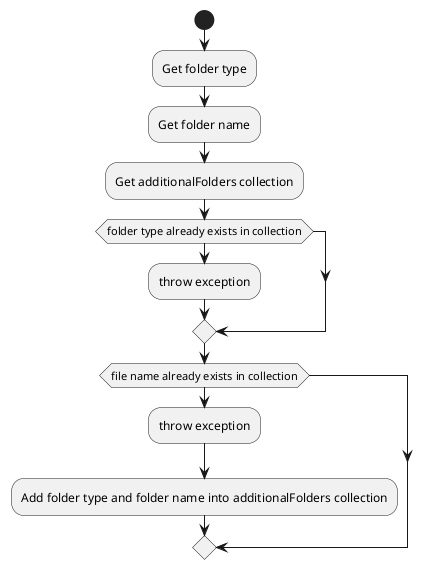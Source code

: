 @startuml
'https://plantuml.com/activity-diagram-beta

start
    :Get folder type;
    :Get folder name;
    :Get additionalFolders collection;

    if(folder type already exists in collection)
        :throw exception;
    endif

    if(file name already exists in collection)
        :throw exception;

    :Add folder type and folder name into additionalFolders collection;
@enduml
